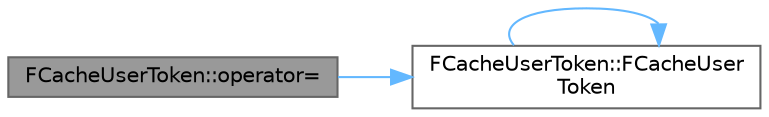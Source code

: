 digraph "FCacheUserToken::operator="
{
 // INTERACTIVE_SVG=YES
 // LATEX_PDF_SIZE
  bgcolor="transparent";
  edge [fontname=Helvetica,fontsize=10,labelfontname=Helvetica,labelfontsize=10];
  node [fontname=Helvetica,fontsize=10,shape=box,height=0.2,width=0.4];
  rankdir="LR";
  Node1 [id="Node000001",label="FCacheUserToken::operator=",height=0.2,width=0.4,color="gray40", fillcolor="grey60", style="filled", fontcolor="black",tooltip=" "];
  Node1 -> Node2 [id="edge1_Node000001_Node000002",color="steelblue1",style="solid",tooltip=" "];
  Node2 [id="Node000002",label="FCacheUserToken::FCacheUser\lToken",height=0.2,width=0.4,color="grey40", fillcolor="white", style="filled",URL="$dc/dad/structFCacheUserToken.html#a6e100633a24fd6abbb56507acadce07c",tooltip=" "];
  Node2 -> Node2 [id="edge2_Node000002_Node000002",color="steelblue1",style="solid",tooltip=" "];
}
